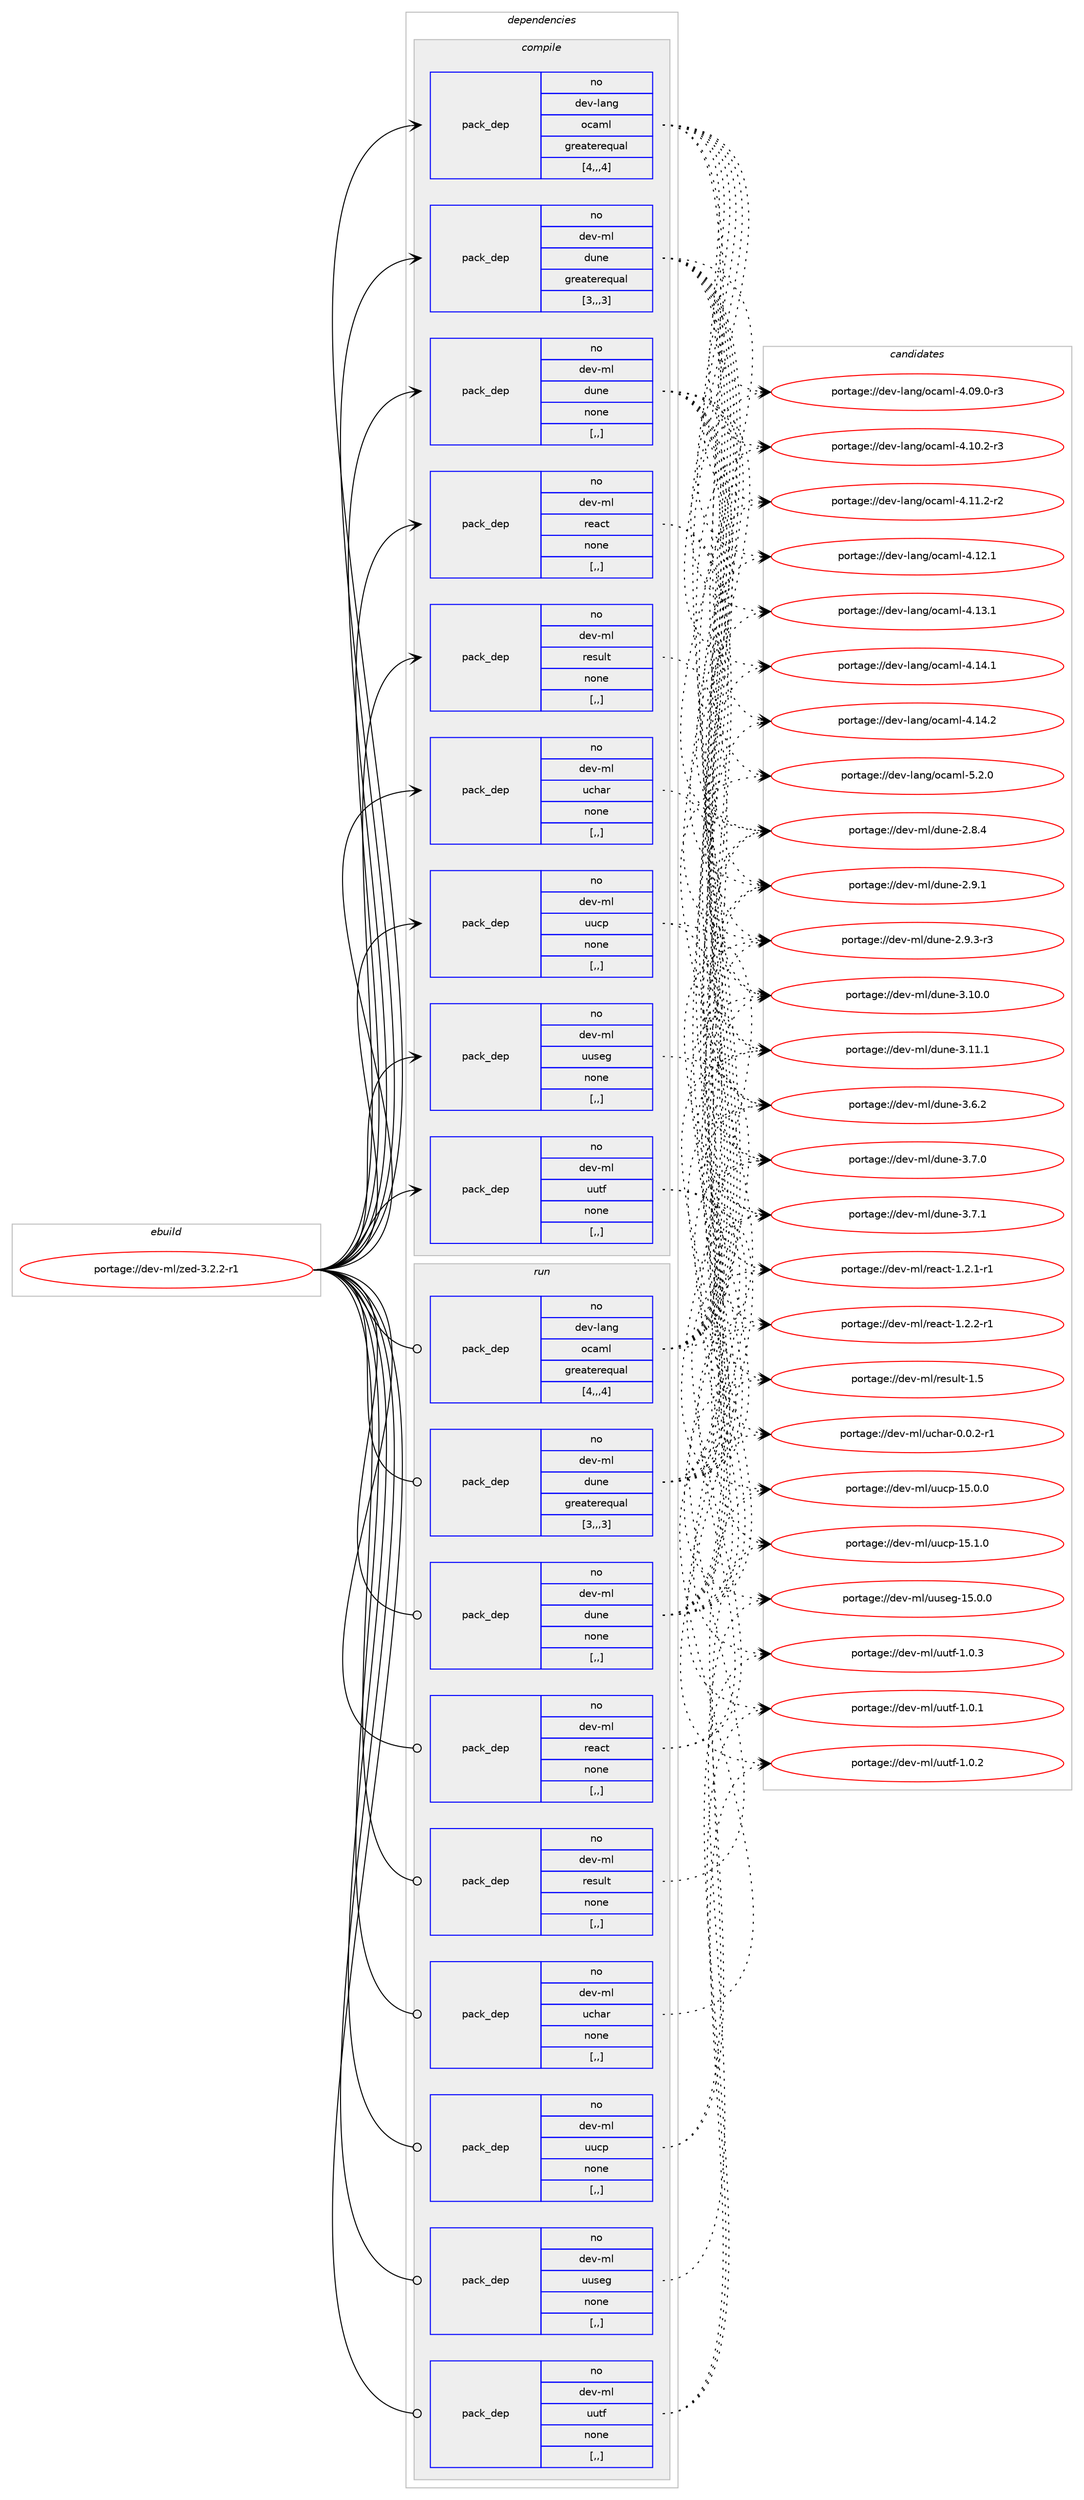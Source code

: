 digraph prolog {

# *************
# Graph options
# *************

newrank=true;
concentrate=true;
compound=true;
graph [rankdir=LR,fontname=Helvetica,fontsize=10,ranksep=1.5];#, ranksep=2.5, nodesep=0.2];
edge  [arrowhead=vee];
node  [fontname=Helvetica,fontsize=10];

# **********
# The ebuild
# **********

subgraph cluster_leftcol {
color=gray;
rank=same;
label=<<i>ebuild</i>>;
id [label="portage://dev-ml/zed-3.2.2-r1", color=red, width=4, href="../dev-ml/zed-3.2.2-r1.svg"];
}

# ****************
# The dependencies
# ****************

subgraph cluster_midcol {
color=gray;
label=<<i>dependencies</i>>;
subgraph cluster_compile {
fillcolor="#eeeeee";
style=filled;
label=<<i>compile</i>>;
subgraph pack92231 {
dependency122297 [label=<<TABLE BORDER="0" CELLBORDER="1" CELLSPACING="0" CELLPADDING="4" WIDTH="220"><TR><TD ROWSPAN="6" CELLPADDING="30">pack_dep</TD></TR><TR><TD WIDTH="110">no</TD></TR><TR><TD>dev-lang</TD></TR><TR><TD>ocaml</TD></TR><TR><TD>greaterequal</TD></TR><TR><TD>[4,,,4]</TD></TR></TABLE>>, shape=none, color=blue];
}
id:e -> dependency122297:w [weight=20,style="solid",arrowhead="vee"];
subgraph pack92232 {
dependency122298 [label=<<TABLE BORDER="0" CELLBORDER="1" CELLSPACING="0" CELLPADDING="4" WIDTH="220"><TR><TD ROWSPAN="6" CELLPADDING="30">pack_dep</TD></TR><TR><TD WIDTH="110">no</TD></TR><TR><TD>dev-ml</TD></TR><TR><TD>dune</TD></TR><TR><TD>greaterequal</TD></TR><TR><TD>[3,,,3]</TD></TR></TABLE>>, shape=none, color=blue];
}
id:e -> dependency122298:w [weight=20,style="solid",arrowhead="vee"];
subgraph pack92233 {
dependency122299 [label=<<TABLE BORDER="0" CELLBORDER="1" CELLSPACING="0" CELLPADDING="4" WIDTH="220"><TR><TD ROWSPAN="6" CELLPADDING="30">pack_dep</TD></TR><TR><TD WIDTH="110">no</TD></TR><TR><TD>dev-ml</TD></TR><TR><TD>dune</TD></TR><TR><TD>none</TD></TR><TR><TD>[,,]</TD></TR></TABLE>>, shape=none, color=blue];
}
id:e -> dependency122299:w [weight=20,style="solid",arrowhead="vee"];
subgraph pack92234 {
dependency122300 [label=<<TABLE BORDER="0" CELLBORDER="1" CELLSPACING="0" CELLPADDING="4" WIDTH="220"><TR><TD ROWSPAN="6" CELLPADDING="30">pack_dep</TD></TR><TR><TD WIDTH="110">no</TD></TR><TR><TD>dev-ml</TD></TR><TR><TD>react</TD></TR><TR><TD>none</TD></TR><TR><TD>[,,]</TD></TR></TABLE>>, shape=none, color=blue];
}
id:e -> dependency122300:w [weight=20,style="solid",arrowhead="vee"];
subgraph pack92235 {
dependency122301 [label=<<TABLE BORDER="0" CELLBORDER="1" CELLSPACING="0" CELLPADDING="4" WIDTH="220"><TR><TD ROWSPAN="6" CELLPADDING="30">pack_dep</TD></TR><TR><TD WIDTH="110">no</TD></TR><TR><TD>dev-ml</TD></TR><TR><TD>result</TD></TR><TR><TD>none</TD></TR><TR><TD>[,,]</TD></TR></TABLE>>, shape=none, color=blue];
}
id:e -> dependency122301:w [weight=20,style="solid",arrowhead="vee"];
subgraph pack92236 {
dependency122302 [label=<<TABLE BORDER="0" CELLBORDER="1" CELLSPACING="0" CELLPADDING="4" WIDTH="220"><TR><TD ROWSPAN="6" CELLPADDING="30">pack_dep</TD></TR><TR><TD WIDTH="110">no</TD></TR><TR><TD>dev-ml</TD></TR><TR><TD>uchar</TD></TR><TR><TD>none</TD></TR><TR><TD>[,,]</TD></TR></TABLE>>, shape=none, color=blue];
}
id:e -> dependency122302:w [weight=20,style="solid",arrowhead="vee"];
subgraph pack92237 {
dependency122303 [label=<<TABLE BORDER="0" CELLBORDER="1" CELLSPACING="0" CELLPADDING="4" WIDTH="220"><TR><TD ROWSPAN="6" CELLPADDING="30">pack_dep</TD></TR><TR><TD WIDTH="110">no</TD></TR><TR><TD>dev-ml</TD></TR><TR><TD>uucp</TD></TR><TR><TD>none</TD></TR><TR><TD>[,,]</TD></TR></TABLE>>, shape=none, color=blue];
}
id:e -> dependency122303:w [weight=20,style="solid",arrowhead="vee"];
subgraph pack92238 {
dependency122304 [label=<<TABLE BORDER="0" CELLBORDER="1" CELLSPACING="0" CELLPADDING="4" WIDTH="220"><TR><TD ROWSPAN="6" CELLPADDING="30">pack_dep</TD></TR><TR><TD WIDTH="110">no</TD></TR><TR><TD>dev-ml</TD></TR><TR><TD>uuseg</TD></TR><TR><TD>none</TD></TR><TR><TD>[,,]</TD></TR></TABLE>>, shape=none, color=blue];
}
id:e -> dependency122304:w [weight=20,style="solid",arrowhead="vee"];
subgraph pack92239 {
dependency122305 [label=<<TABLE BORDER="0" CELLBORDER="1" CELLSPACING="0" CELLPADDING="4" WIDTH="220"><TR><TD ROWSPAN="6" CELLPADDING="30">pack_dep</TD></TR><TR><TD WIDTH="110">no</TD></TR><TR><TD>dev-ml</TD></TR><TR><TD>uutf</TD></TR><TR><TD>none</TD></TR><TR><TD>[,,]</TD></TR></TABLE>>, shape=none, color=blue];
}
id:e -> dependency122305:w [weight=20,style="solid",arrowhead="vee"];
}
subgraph cluster_compileandrun {
fillcolor="#eeeeee";
style=filled;
label=<<i>compile and run</i>>;
}
subgraph cluster_run {
fillcolor="#eeeeee";
style=filled;
label=<<i>run</i>>;
subgraph pack92240 {
dependency122306 [label=<<TABLE BORDER="0" CELLBORDER="1" CELLSPACING="0" CELLPADDING="4" WIDTH="220"><TR><TD ROWSPAN="6" CELLPADDING="30">pack_dep</TD></TR><TR><TD WIDTH="110">no</TD></TR><TR><TD>dev-lang</TD></TR><TR><TD>ocaml</TD></TR><TR><TD>greaterequal</TD></TR><TR><TD>[4,,,4]</TD></TR></TABLE>>, shape=none, color=blue];
}
id:e -> dependency122306:w [weight=20,style="solid",arrowhead="odot"];
subgraph pack92241 {
dependency122307 [label=<<TABLE BORDER="0" CELLBORDER="1" CELLSPACING="0" CELLPADDING="4" WIDTH="220"><TR><TD ROWSPAN="6" CELLPADDING="30">pack_dep</TD></TR><TR><TD WIDTH="110">no</TD></TR><TR><TD>dev-ml</TD></TR><TR><TD>dune</TD></TR><TR><TD>greaterequal</TD></TR><TR><TD>[3,,,3]</TD></TR></TABLE>>, shape=none, color=blue];
}
id:e -> dependency122307:w [weight=20,style="solid",arrowhead="odot"];
subgraph pack92242 {
dependency122308 [label=<<TABLE BORDER="0" CELLBORDER="1" CELLSPACING="0" CELLPADDING="4" WIDTH="220"><TR><TD ROWSPAN="6" CELLPADDING="30">pack_dep</TD></TR><TR><TD WIDTH="110">no</TD></TR><TR><TD>dev-ml</TD></TR><TR><TD>dune</TD></TR><TR><TD>none</TD></TR><TR><TD>[,,]</TD></TR></TABLE>>, shape=none, color=blue];
}
id:e -> dependency122308:w [weight=20,style="solid",arrowhead="odot"];
subgraph pack92243 {
dependency122309 [label=<<TABLE BORDER="0" CELLBORDER="1" CELLSPACING="0" CELLPADDING="4" WIDTH="220"><TR><TD ROWSPAN="6" CELLPADDING="30">pack_dep</TD></TR><TR><TD WIDTH="110">no</TD></TR><TR><TD>dev-ml</TD></TR><TR><TD>react</TD></TR><TR><TD>none</TD></TR><TR><TD>[,,]</TD></TR></TABLE>>, shape=none, color=blue];
}
id:e -> dependency122309:w [weight=20,style="solid",arrowhead="odot"];
subgraph pack92244 {
dependency122310 [label=<<TABLE BORDER="0" CELLBORDER="1" CELLSPACING="0" CELLPADDING="4" WIDTH="220"><TR><TD ROWSPAN="6" CELLPADDING="30">pack_dep</TD></TR><TR><TD WIDTH="110">no</TD></TR><TR><TD>dev-ml</TD></TR><TR><TD>result</TD></TR><TR><TD>none</TD></TR><TR><TD>[,,]</TD></TR></TABLE>>, shape=none, color=blue];
}
id:e -> dependency122310:w [weight=20,style="solid",arrowhead="odot"];
subgraph pack92245 {
dependency122311 [label=<<TABLE BORDER="0" CELLBORDER="1" CELLSPACING="0" CELLPADDING="4" WIDTH="220"><TR><TD ROWSPAN="6" CELLPADDING="30">pack_dep</TD></TR><TR><TD WIDTH="110">no</TD></TR><TR><TD>dev-ml</TD></TR><TR><TD>uchar</TD></TR><TR><TD>none</TD></TR><TR><TD>[,,]</TD></TR></TABLE>>, shape=none, color=blue];
}
id:e -> dependency122311:w [weight=20,style="solid",arrowhead="odot"];
subgraph pack92246 {
dependency122312 [label=<<TABLE BORDER="0" CELLBORDER="1" CELLSPACING="0" CELLPADDING="4" WIDTH="220"><TR><TD ROWSPAN="6" CELLPADDING="30">pack_dep</TD></TR><TR><TD WIDTH="110">no</TD></TR><TR><TD>dev-ml</TD></TR><TR><TD>uucp</TD></TR><TR><TD>none</TD></TR><TR><TD>[,,]</TD></TR></TABLE>>, shape=none, color=blue];
}
id:e -> dependency122312:w [weight=20,style="solid",arrowhead="odot"];
subgraph pack92247 {
dependency122313 [label=<<TABLE BORDER="0" CELLBORDER="1" CELLSPACING="0" CELLPADDING="4" WIDTH="220"><TR><TD ROWSPAN="6" CELLPADDING="30">pack_dep</TD></TR><TR><TD WIDTH="110">no</TD></TR><TR><TD>dev-ml</TD></TR><TR><TD>uuseg</TD></TR><TR><TD>none</TD></TR><TR><TD>[,,]</TD></TR></TABLE>>, shape=none, color=blue];
}
id:e -> dependency122313:w [weight=20,style="solid",arrowhead="odot"];
subgraph pack92248 {
dependency122314 [label=<<TABLE BORDER="0" CELLBORDER="1" CELLSPACING="0" CELLPADDING="4" WIDTH="220"><TR><TD ROWSPAN="6" CELLPADDING="30">pack_dep</TD></TR><TR><TD WIDTH="110">no</TD></TR><TR><TD>dev-ml</TD></TR><TR><TD>uutf</TD></TR><TR><TD>none</TD></TR><TR><TD>[,,]</TD></TR></TABLE>>, shape=none, color=blue];
}
id:e -> dependency122314:w [weight=20,style="solid",arrowhead="odot"];
}
}

# **************
# The candidates
# **************

subgraph cluster_choices {
rank=same;
color=gray;
label=<<i>candidates</i>>;

subgraph choice92231 {
color=black;
nodesep=1;
choice1001011184510897110103471119997109108455246485746484511451 [label="portage://dev-lang/ocaml-4.09.0-r3", color=red, width=4,href="../dev-lang/ocaml-4.09.0-r3.svg"];
choice1001011184510897110103471119997109108455246494846504511451 [label="portage://dev-lang/ocaml-4.10.2-r3", color=red, width=4,href="../dev-lang/ocaml-4.10.2-r3.svg"];
choice1001011184510897110103471119997109108455246494946504511450 [label="portage://dev-lang/ocaml-4.11.2-r2", color=red, width=4,href="../dev-lang/ocaml-4.11.2-r2.svg"];
choice100101118451089711010347111999710910845524649504649 [label="portage://dev-lang/ocaml-4.12.1", color=red, width=4,href="../dev-lang/ocaml-4.12.1.svg"];
choice100101118451089711010347111999710910845524649514649 [label="portage://dev-lang/ocaml-4.13.1", color=red, width=4,href="../dev-lang/ocaml-4.13.1.svg"];
choice100101118451089711010347111999710910845524649524649 [label="portage://dev-lang/ocaml-4.14.1", color=red, width=4,href="../dev-lang/ocaml-4.14.1.svg"];
choice100101118451089711010347111999710910845524649524650 [label="portage://dev-lang/ocaml-4.14.2", color=red, width=4,href="../dev-lang/ocaml-4.14.2.svg"];
choice1001011184510897110103471119997109108455346504648 [label="portage://dev-lang/ocaml-5.2.0", color=red, width=4,href="../dev-lang/ocaml-5.2.0.svg"];
dependency122297:e -> choice1001011184510897110103471119997109108455246485746484511451:w [style=dotted,weight="100"];
dependency122297:e -> choice1001011184510897110103471119997109108455246494846504511451:w [style=dotted,weight="100"];
dependency122297:e -> choice1001011184510897110103471119997109108455246494946504511450:w [style=dotted,weight="100"];
dependency122297:e -> choice100101118451089711010347111999710910845524649504649:w [style=dotted,weight="100"];
dependency122297:e -> choice100101118451089711010347111999710910845524649514649:w [style=dotted,weight="100"];
dependency122297:e -> choice100101118451089711010347111999710910845524649524649:w [style=dotted,weight="100"];
dependency122297:e -> choice100101118451089711010347111999710910845524649524650:w [style=dotted,weight="100"];
dependency122297:e -> choice1001011184510897110103471119997109108455346504648:w [style=dotted,weight="100"];
}
subgraph choice92232 {
color=black;
nodesep=1;
choice1001011184510910847100117110101455046564652 [label="portage://dev-ml/dune-2.8.4", color=red, width=4,href="../dev-ml/dune-2.8.4.svg"];
choice1001011184510910847100117110101455046574649 [label="portage://dev-ml/dune-2.9.1", color=red, width=4,href="../dev-ml/dune-2.9.1.svg"];
choice10010111845109108471001171101014550465746514511451 [label="portage://dev-ml/dune-2.9.3-r3", color=red, width=4,href="../dev-ml/dune-2.9.3-r3.svg"];
choice100101118451091084710011711010145514649484648 [label="portage://dev-ml/dune-3.10.0", color=red, width=4,href="../dev-ml/dune-3.10.0.svg"];
choice100101118451091084710011711010145514649494649 [label="portage://dev-ml/dune-3.11.1", color=red, width=4,href="../dev-ml/dune-3.11.1.svg"];
choice1001011184510910847100117110101455146544650 [label="portage://dev-ml/dune-3.6.2", color=red, width=4,href="../dev-ml/dune-3.6.2.svg"];
choice1001011184510910847100117110101455146554648 [label="portage://dev-ml/dune-3.7.0", color=red, width=4,href="../dev-ml/dune-3.7.0.svg"];
choice1001011184510910847100117110101455146554649 [label="portage://dev-ml/dune-3.7.1", color=red, width=4,href="../dev-ml/dune-3.7.1.svg"];
dependency122298:e -> choice1001011184510910847100117110101455046564652:w [style=dotted,weight="100"];
dependency122298:e -> choice1001011184510910847100117110101455046574649:w [style=dotted,weight="100"];
dependency122298:e -> choice10010111845109108471001171101014550465746514511451:w [style=dotted,weight="100"];
dependency122298:e -> choice100101118451091084710011711010145514649484648:w [style=dotted,weight="100"];
dependency122298:e -> choice100101118451091084710011711010145514649494649:w [style=dotted,weight="100"];
dependency122298:e -> choice1001011184510910847100117110101455146544650:w [style=dotted,weight="100"];
dependency122298:e -> choice1001011184510910847100117110101455146554648:w [style=dotted,weight="100"];
dependency122298:e -> choice1001011184510910847100117110101455146554649:w [style=dotted,weight="100"];
}
subgraph choice92233 {
color=black;
nodesep=1;
choice1001011184510910847100117110101455046564652 [label="portage://dev-ml/dune-2.8.4", color=red, width=4,href="../dev-ml/dune-2.8.4.svg"];
choice1001011184510910847100117110101455046574649 [label="portage://dev-ml/dune-2.9.1", color=red, width=4,href="../dev-ml/dune-2.9.1.svg"];
choice10010111845109108471001171101014550465746514511451 [label="portage://dev-ml/dune-2.9.3-r3", color=red, width=4,href="../dev-ml/dune-2.9.3-r3.svg"];
choice100101118451091084710011711010145514649484648 [label="portage://dev-ml/dune-3.10.0", color=red, width=4,href="../dev-ml/dune-3.10.0.svg"];
choice100101118451091084710011711010145514649494649 [label="portage://dev-ml/dune-3.11.1", color=red, width=4,href="../dev-ml/dune-3.11.1.svg"];
choice1001011184510910847100117110101455146544650 [label="portage://dev-ml/dune-3.6.2", color=red, width=4,href="../dev-ml/dune-3.6.2.svg"];
choice1001011184510910847100117110101455146554648 [label="portage://dev-ml/dune-3.7.0", color=red, width=4,href="../dev-ml/dune-3.7.0.svg"];
choice1001011184510910847100117110101455146554649 [label="portage://dev-ml/dune-3.7.1", color=red, width=4,href="../dev-ml/dune-3.7.1.svg"];
dependency122299:e -> choice1001011184510910847100117110101455046564652:w [style=dotted,weight="100"];
dependency122299:e -> choice1001011184510910847100117110101455046574649:w [style=dotted,weight="100"];
dependency122299:e -> choice10010111845109108471001171101014550465746514511451:w [style=dotted,weight="100"];
dependency122299:e -> choice100101118451091084710011711010145514649484648:w [style=dotted,weight="100"];
dependency122299:e -> choice100101118451091084710011711010145514649494649:w [style=dotted,weight="100"];
dependency122299:e -> choice1001011184510910847100117110101455146544650:w [style=dotted,weight="100"];
dependency122299:e -> choice1001011184510910847100117110101455146554648:w [style=dotted,weight="100"];
dependency122299:e -> choice1001011184510910847100117110101455146554649:w [style=dotted,weight="100"];
}
subgraph choice92234 {
color=black;
nodesep=1;
choice100101118451091084711410197991164549465046494511449 [label="portage://dev-ml/react-1.2.1-r1", color=red, width=4,href="../dev-ml/react-1.2.1-r1.svg"];
choice100101118451091084711410197991164549465046504511449 [label="portage://dev-ml/react-1.2.2-r1", color=red, width=4,href="../dev-ml/react-1.2.2-r1.svg"];
dependency122300:e -> choice100101118451091084711410197991164549465046494511449:w [style=dotted,weight="100"];
dependency122300:e -> choice100101118451091084711410197991164549465046504511449:w [style=dotted,weight="100"];
}
subgraph choice92235 {
color=black;
nodesep=1;
choice100101118451091084711410111511710811645494653 [label="portage://dev-ml/result-1.5", color=red, width=4,href="../dev-ml/result-1.5.svg"];
dependency122301:e -> choice100101118451091084711410111511710811645494653:w [style=dotted,weight="100"];
}
subgraph choice92236 {
color=black;
nodesep=1;
choice100101118451091084711799104971144548464846504511449 [label="portage://dev-ml/uchar-0.0.2-r1", color=red, width=4,href="../dev-ml/uchar-0.0.2-r1.svg"];
dependency122302:e -> choice100101118451091084711799104971144548464846504511449:w [style=dotted,weight="100"];
}
subgraph choice92237 {
color=black;
nodesep=1;
choice10010111845109108471171179911245495346484648 [label="portage://dev-ml/uucp-15.0.0", color=red, width=4,href="../dev-ml/uucp-15.0.0.svg"];
choice10010111845109108471171179911245495346494648 [label="portage://dev-ml/uucp-15.1.0", color=red, width=4,href="../dev-ml/uucp-15.1.0.svg"];
dependency122303:e -> choice10010111845109108471171179911245495346484648:w [style=dotted,weight="100"];
dependency122303:e -> choice10010111845109108471171179911245495346494648:w [style=dotted,weight="100"];
}
subgraph choice92238 {
color=black;
nodesep=1;
choice100101118451091084711711711510110345495346484648 [label="portage://dev-ml/uuseg-15.0.0", color=red, width=4,href="../dev-ml/uuseg-15.0.0.svg"];
dependency122304:e -> choice100101118451091084711711711510110345495346484648:w [style=dotted,weight="100"];
}
subgraph choice92239 {
color=black;
nodesep=1;
choice1001011184510910847117117116102454946484649 [label="portage://dev-ml/uutf-1.0.1", color=red, width=4,href="../dev-ml/uutf-1.0.1.svg"];
choice1001011184510910847117117116102454946484650 [label="portage://dev-ml/uutf-1.0.2", color=red, width=4,href="../dev-ml/uutf-1.0.2.svg"];
choice1001011184510910847117117116102454946484651 [label="portage://dev-ml/uutf-1.0.3", color=red, width=4,href="../dev-ml/uutf-1.0.3.svg"];
dependency122305:e -> choice1001011184510910847117117116102454946484649:w [style=dotted,weight="100"];
dependency122305:e -> choice1001011184510910847117117116102454946484650:w [style=dotted,weight="100"];
dependency122305:e -> choice1001011184510910847117117116102454946484651:w [style=dotted,weight="100"];
}
subgraph choice92240 {
color=black;
nodesep=1;
choice1001011184510897110103471119997109108455246485746484511451 [label="portage://dev-lang/ocaml-4.09.0-r3", color=red, width=4,href="../dev-lang/ocaml-4.09.0-r3.svg"];
choice1001011184510897110103471119997109108455246494846504511451 [label="portage://dev-lang/ocaml-4.10.2-r3", color=red, width=4,href="../dev-lang/ocaml-4.10.2-r3.svg"];
choice1001011184510897110103471119997109108455246494946504511450 [label="portage://dev-lang/ocaml-4.11.2-r2", color=red, width=4,href="../dev-lang/ocaml-4.11.2-r2.svg"];
choice100101118451089711010347111999710910845524649504649 [label="portage://dev-lang/ocaml-4.12.1", color=red, width=4,href="../dev-lang/ocaml-4.12.1.svg"];
choice100101118451089711010347111999710910845524649514649 [label="portage://dev-lang/ocaml-4.13.1", color=red, width=4,href="../dev-lang/ocaml-4.13.1.svg"];
choice100101118451089711010347111999710910845524649524649 [label="portage://dev-lang/ocaml-4.14.1", color=red, width=4,href="../dev-lang/ocaml-4.14.1.svg"];
choice100101118451089711010347111999710910845524649524650 [label="portage://dev-lang/ocaml-4.14.2", color=red, width=4,href="../dev-lang/ocaml-4.14.2.svg"];
choice1001011184510897110103471119997109108455346504648 [label="portage://dev-lang/ocaml-5.2.0", color=red, width=4,href="../dev-lang/ocaml-5.2.0.svg"];
dependency122306:e -> choice1001011184510897110103471119997109108455246485746484511451:w [style=dotted,weight="100"];
dependency122306:e -> choice1001011184510897110103471119997109108455246494846504511451:w [style=dotted,weight="100"];
dependency122306:e -> choice1001011184510897110103471119997109108455246494946504511450:w [style=dotted,weight="100"];
dependency122306:e -> choice100101118451089711010347111999710910845524649504649:w [style=dotted,weight="100"];
dependency122306:e -> choice100101118451089711010347111999710910845524649514649:w [style=dotted,weight="100"];
dependency122306:e -> choice100101118451089711010347111999710910845524649524649:w [style=dotted,weight="100"];
dependency122306:e -> choice100101118451089711010347111999710910845524649524650:w [style=dotted,weight="100"];
dependency122306:e -> choice1001011184510897110103471119997109108455346504648:w [style=dotted,weight="100"];
}
subgraph choice92241 {
color=black;
nodesep=1;
choice1001011184510910847100117110101455046564652 [label="portage://dev-ml/dune-2.8.4", color=red, width=4,href="../dev-ml/dune-2.8.4.svg"];
choice1001011184510910847100117110101455046574649 [label="portage://dev-ml/dune-2.9.1", color=red, width=4,href="../dev-ml/dune-2.9.1.svg"];
choice10010111845109108471001171101014550465746514511451 [label="portage://dev-ml/dune-2.9.3-r3", color=red, width=4,href="../dev-ml/dune-2.9.3-r3.svg"];
choice100101118451091084710011711010145514649484648 [label="portage://dev-ml/dune-3.10.0", color=red, width=4,href="../dev-ml/dune-3.10.0.svg"];
choice100101118451091084710011711010145514649494649 [label="portage://dev-ml/dune-3.11.1", color=red, width=4,href="../dev-ml/dune-3.11.1.svg"];
choice1001011184510910847100117110101455146544650 [label="portage://dev-ml/dune-3.6.2", color=red, width=4,href="../dev-ml/dune-3.6.2.svg"];
choice1001011184510910847100117110101455146554648 [label="portage://dev-ml/dune-3.7.0", color=red, width=4,href="../dev-ml/dune-3.7.0.svg"];
choice1001011184510910847100117110101455146554649 [label="portage://dev-ml/dune-3.7.1", color=red, width=4,href="../dev-ml/dune-3.7.1.svg"];
dependency122307:e -> choice1001011184510910847100117110101455046564652:w [style=dotted,weight="100"];
dependency122307:e -> choice1001011184510910847100117110101455046574649:w [style=dotted,weight="100"];
dependency122307:e -> choice10010111845109108471001171101014550465746514511451:w [style=dotted,weight="100"];
dependency122307:e -> choice100101118451091084710011711010145514649484648:w [style=dotted,weight="100"];
dependency122307:e -> choice100101118451091084710011711010145514649494649:w [style=dotted,weight="100"];
dependency122307:e -> choice1001011184510910847100117110101455146544650:w [style=dotted,weight="100"];
dependency122307:e -> choice1001011184510910847100117110101455146554648:w [style=dotted,weight="100"];
dependency122307:e -> choice1001011184510910847100117110101455146554649:w [style=dotted,weight="100"];
}
subgraph choice92242 {
color=black;
nodesep=1;
choice1001011184510910847100117110101455046564652 [label="portage://dev-ml/dune-2.8.4", color=red, width=4,href="../dev-ml/dune-2.8.4.svg"];
choice1001011184510910847100117110101455046574649 [label="portage://dev-ml/dune-2.9.1", color=red, width=4,href="../dev-ml/dune-2.9.1.svg"];
choice10010111845109108471001171101014550465746514511451 [label="portage://dev-ml/dune-2.9.3-r3", color=red, width=4,href="../dev-ml/dune-2.9.3-r3.svg"];
choice100101118451091084710011711010145514649484648 [label="portage://dev-ml/dune-3.10.0", color=red, width=4,href="../dev-ml/dune-3.10.0.svg"];
choice100101118451091084710011711010145514649494649 [label="portage://dev-ml/dune-3.11.1", color=red, width=4,href="../dev-ml/dune-3.11.1.svg"];
choice1001011184510910847100117110101455146544650 [label="portage://dev-ml/dune-3.6.2", color=red, width=4,href="../dev-ml/dune-3.6.2.svg"];
choice1001011184510910847100117110101455146554648 [label="portage://dev-ml/dune-3.7.0", color=red, width=4,href="../dev-ml/dune-3.7.0.svg"];
choice1001011184510910847100117110101455146554649 [label="portage://dev-ml/dune-3.7.1", color=red, width=4,href="../dev-ml/dune-3.7.1.svg"];
dependency122308:e -> choice1001011184510910847100117110101455046564652:w [style=dotted,weight="100"];
dependency122308:e -> choice1001011184510910847100117110101455046574649:w [style=dotted,weight="100"];
dependency122308:e -> choice10010111845109108471001171101014550465746514511451:w [style=dotted,weight="100"];
dependency122308:e -> choice100101118451091084710011711010145514649484648:w [style=dotted,weight="100"];
dependency122308:e -> choice100101118451091084710011711010145514649494649:w [style=dotted,weight="100"];
dependency122308:e -> choice1001011184510910847100117110101455146544650:w [style=dotted,weight="100"];
dependency122308:e -> choice1001011184510910847100117110101455146554648:w [style=dotted,weight="100"];
dependency122308:e -> choice1001011184510910847100117110101455146554649:w [style=dotted,weight="100"];
}
subgraph choice92243 {
color=black;
nodesep=1;
choice100101118451091084711410197991164549465046494511449 [label="portage://dev-ml/react-1.2.1-r1", color=red, width=4,href="../dev-ml/react-1.2.1-r1.svg"];
choice100101118451091084711410197991164549465046504511449 [label="portage://dev-ml/react-1.2.2-r1", color=red, width=4,href="../dev-ml/react-1.2.2-r1.svg"];
dependency122309:e -> choice100101118451091084711410197991164549465046494511449:w [style=dotted,weight="100"];
dependency122309:e -> choice100101118451091084711410197991164549465046504511449:w [style=dotted,weight="100"];
}
subgraph choice92244 {
color=black;
nodesep=1;
choice100101118451091084711410111511710811645494653 [label="portage://dev-ml/result-1.5", color=red, width=4,href="../dev-ml/result-1.5.svg"];
dependency122310:e -> choice100101118451091084711410111511710811645494653:w [style=dotted,weight="100"];
}
subgraph choice92245 {
color=black;
nodesep=1;
choice100101118451091084711799104971144548464846504511449 [label="portage://dev-ml/uchar-0.0.2-r1", color=red, width=4,href="../dev-ml/uchar-0.0.2-r1.svg"];
dependency122311:e -> choice100101118451091084711799104971144548464846504511449:w [style=dotted,weight="100"];
}
subgraph choice92246 {
color=black;
nodesep=1;
choice10010111845109108471171179911245495346484648 [label="portage://dev-ml/uucp-15.0.0", color=red, width=4,href="../dev-ml/uucp-15.0.0.svg"];
choice10010111845109108471171179911245495346494648 [label="portage://dev-ml/uucp-15.1.0", color=red, width=4,href="../dev-ml/uucp-15.1.0.svg"];
dependency122312:e -> choice10010111845109108471171179911245495346484648:w [style=dotted,weight="100"];
dependency122312:e -> choice10010111845109108471171179911245495346494648:w [style=dotted,weight="100"];
}
subgraph choice92247 {
color=black;
nodesep=1;
choice100101118451091084711711711510110345495346484648 [label="portage://dev-ml/uuseg-15.0.0", color=red, width=4,href="../dev-ml/uuseg-15.0.0.svg"];
dependency122313:e -> choice100101118451091084711711711510110345495346484648:w [style=dotted,weight="100"];
}
subgraph choice92248 {
color=black;
nodesep=1;
choice1001011184510910847117117116102454946484649 [label="portage://dev-ml/uutf-1.0.1", color=red, width=4,href="../dev-ml/uutf-1.0.1.svg"];
choice1001011184510910847117117116102454946484650 [label="portage://dev-ml/uutf-1.0.2", color=red, width=4,href="../dev-ml/uutf-1.0.2.svg"];
choice1001011184510910847117117116102454946484651 [label="portage://dev-ml/uutf-1.0.3", color=red, width=4,href="../dev-ml/uutf-1.0.3.svg"];
dependency122314:e -> choice1001011184510910847117117116102454946484649:w [style=dotted,weight="100"];
dependency122314:e -> choice1001011184510910847117117116102454946484650:w [style=dotted,weight="100"];
dependency122314:e -> choice1001011184510910847117117116102454946484651:w [style=dotted,weight="100"];
}
}

}
